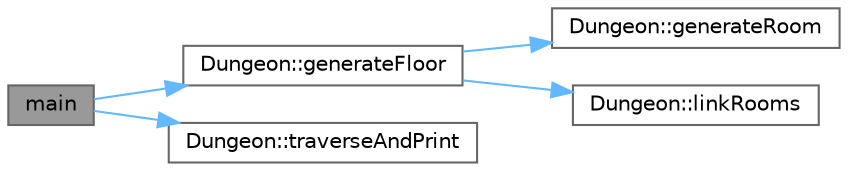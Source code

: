 digraph "main"
{
 // INTERACTIVE_SVG=YES
 // LATEX_PDF_SIZE
  bgcolor="transparent";
  edge [fontname=Helvetica,fontsize=10,labelfontname=Helvetica,labelfontsize=10];
  node [fontname=Helvetica,fontsize=10,shape=box,height=0.2,width=0.4];
  rankdir="LR";
  Node1 [id="Node000001",label="main",height=0.2,width=0.4,color="gray40", fillcolor="grey60", style="filled", fontcolor="black",tooltip=" "];
  Node1 -> Node2 [id="edge1_Node000001_Node000002",color="steelblue1",style="solid",tooltip=" "];
  Node2 [id="Node000002",label="Dungeon::generateFloor",height=0.2,width=0.4,color="grey40", fillcolor="white", style="filled",URL="$class_dungeon.html#aa47b3f3a36db66a12c43d4ee305b8257",tooltip=" "];
  Node2 -> Node3 [id="edge2_Node000002_Node000003",color="steelblue1",style="solid",tooltip=" "];
  Node3 [id="Node000003",label="Dungeon::generateRoom",height=0.2,width=0.4,color="grey40", fillcolor="white", style="filled",URL="$class_dungeon.html#a210b44c9cfcd5df191da9c54313f716b",tooltip=" "];
  Node2 -> Node4 [id="edge3_Node000002_Node000004",color="steelblue1",style="solid",tooltip=" "];
  Node4 [id="Node000004",label="Dungeon::linkRooms",height=0.2,width=0.4,color="grey40", fillcolor="white", style="filled",URL="$class_dungeon.html#a70f74b6c245a226f786004400f9958b3",tooltip=" "];
  Node1 -> Node5 [id="edge4_Node000001_Node000005",color="steelblue1",style="solid",tooltip=" "];
  Node5 [id="Node000005",label="Dungeon::traverseAndPrint",height=0.2,width=0.4,color="grey40", fillcolor="white", style="filled",URL="$class_dungeon.html#a8e46adde08db9a685af8eccb410406cd",tooltip=" "];
}
